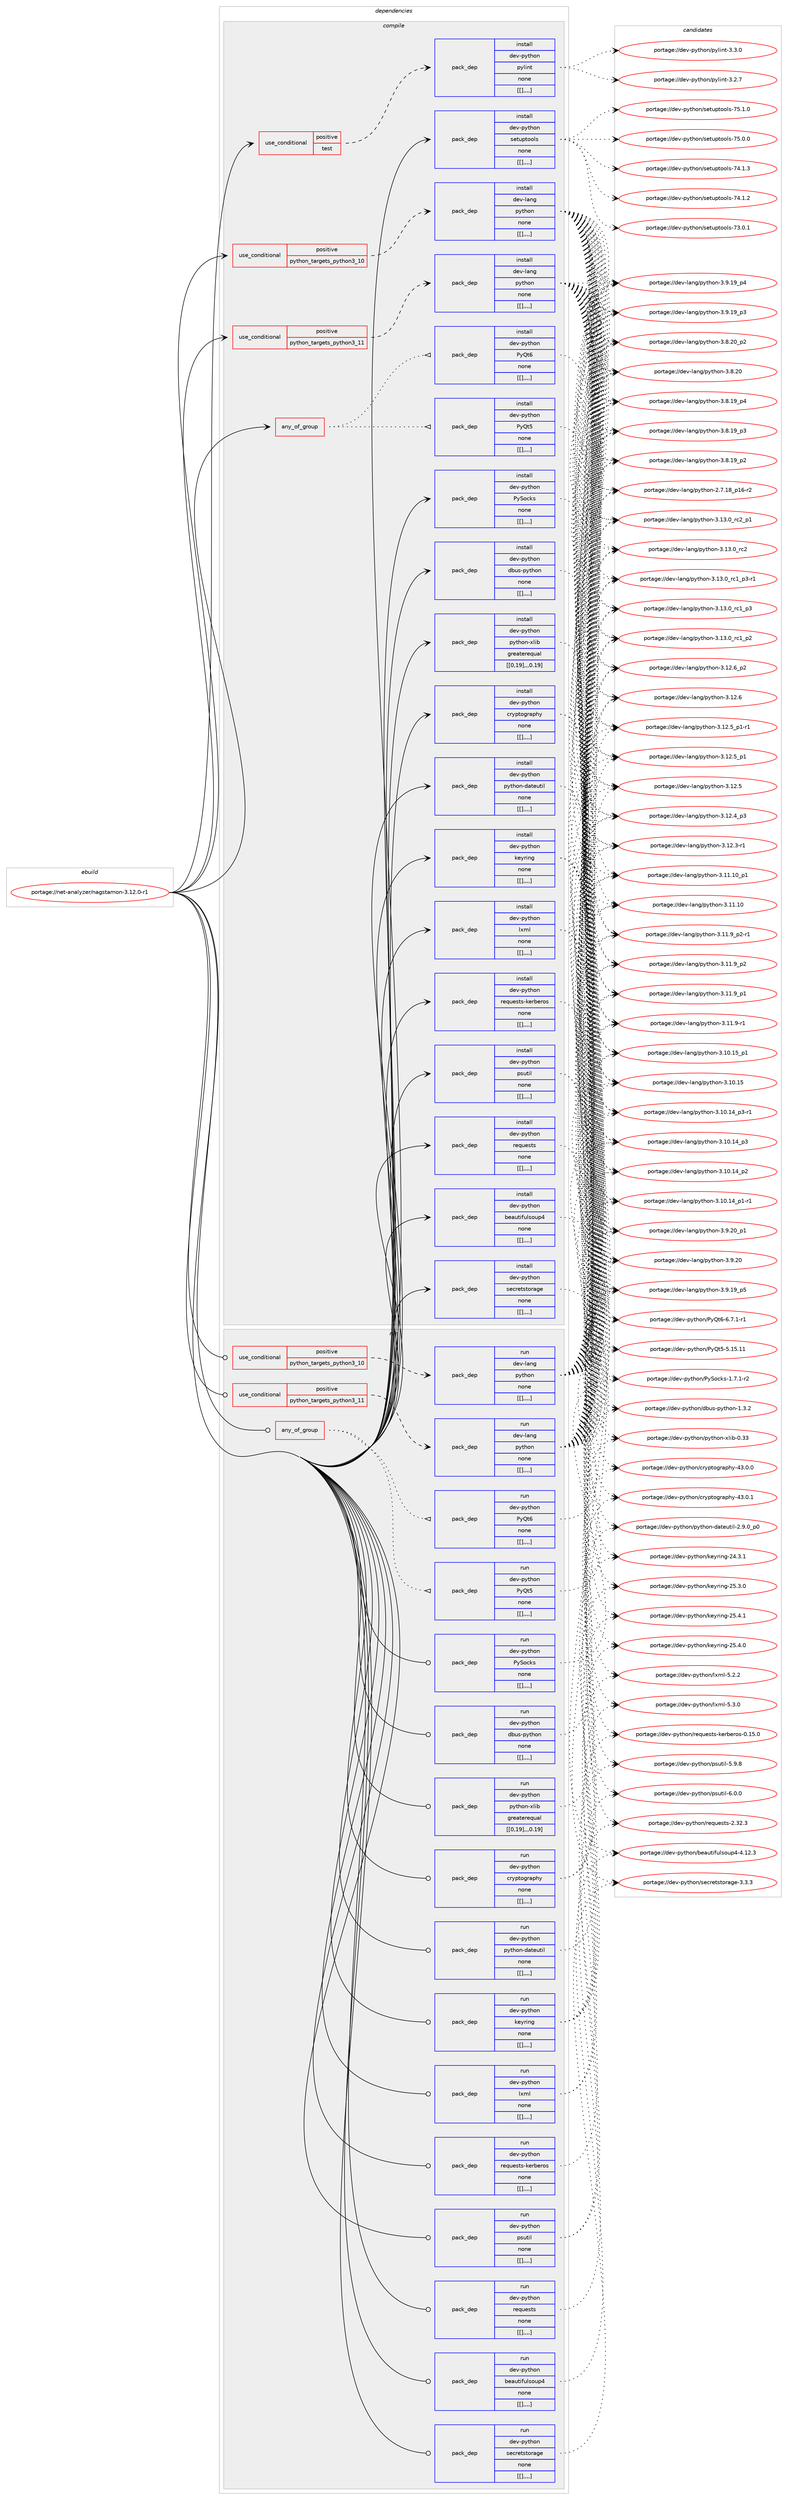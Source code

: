 digraph prolog {

# *************
# Graph options
# *************

newrank=true;
concentrate=true;
compound=true;
graph [rankdir=LR,fontname=Helvetica,fontsize=10,ranksep=1.5];#, ranksep=2.5, nodesep=0.2];
edge  [arrowhead=vee];
node  [fontname=Helvetica,fontsize=10];

# **********
# The ebuild
# **********

subgraph cluster_leftcol {
color=gray;
label=<<i>ebuild</i>>;
id [label="portage://net-analyzer/nagstamon-3.12.0-r1", color=red, width=4, href="../net-analyzer/nagstamon-3.12.0-r1.svg"];
}

# ****************
# The dependencies
# ****************

subgraph cluster_midcol {
color=gray;
label=<<i>dependencies</i>>;
subgraph cluster_compile {
fillcolor="#eeeeee";
style=filled;
label=<<i>compile</i>>;
subgraph any2427 {
dependency350468 [label=<<TABLE BORDER="0" CELLBORDER="1" CELLSPACING="0" CELLPADDING="4"><TR><TD CELLPADDING="10">any_of_group</TD></TR></TABLE>>, shape=none, color=red];subgraph pack256395 {
dependency350469 [label=<<TABLE BORDER="0" CELLBORDER="1" CELLSPACING="0" CELLPADDING="4" WIDTH="220"><TR><TD ROWSPAN="6" CELLPADDING="30">pack_dep</TD></TR><TR><TD WIDTH="110">install</TD></TR><TR><TD>dev-python</TD></TR><TR><TD>PyQt6</TD></TR><TR><TD>none</TD></TR><TR><TD>[[],,,,]</TD></TR></TABLE>>, shape=none, color=blue];
}
dependency350468:e -> dependency350469:w [weight=20,style="dotted",arrowhead="oinv"];
subgraph pack256396 {
dependency350470 [label=<<TABLE BORDER="0" CELLBORDER="1" CELLSPACING="0" CELLPADDING="4" WIDTH="220"><TR><TD ROWSPAN="6" CELLPADDING="30">pack_dep</TD></TR><TR><TD WIDTH="110">install</TD></TR><TR><TD>dev-python</TD></TR><TR><TD>PyQt5</TD></TR><TR><TD>none</TD></TR><TR><TD>[[],,,,]</TD></TR></TABLE>>, shape=none, color=blue];
}
dependency350468:e -> dependency350470:w [weight=20,style="dotted",arrowhead="oinv"];
}
id:e -> dependency350468:w [weight=20,style="solid",arrowhead="vee"];
subgraph cond91468 {
dependency350471 [label=<<TABLE BORDER="0" CELLBORDER="1" CELLSPACING="0" CELLPADDING="4"><TR><TD ROWSPAN="3" CELLPADDING="10">use_conditional</TD></TR><TR><TD>positive</TD></TR><TR><TD>python_targets_python3_10</TD></TR></TABLE>>, shape=none, color=red];
subgraph pack256397 {
dependency350472 [label=<<TABLE BORDER="0" CELLBORDER="1" CELLSPACING="0" CELLPADDING="4" WIDTH="220"><TR><TD ROWSPAN="6" CELLPADDING="30">pack_dep</TD></TR><TR><TD WIDTH="110">install</TD></TR><TR><TD>dev-lang</TD></TR><TR><TD>python</TD></TR><TR><TD>none</TD></TR><TR><TD>[[],,,,]</TD></TR></TABLE>>, shape=none, color=blue];
}
dependency350471:e -> dependency350472:w [weight=20,style="dashed",arrowhead="vee"];
}
id:e -> dependency350471:w [weight=20,style="solid",arrowhead="vee"];
subgraph cond91469 {
dependency350473 [label=<<TABLE BORDER="0" CELLBORDER="1" CELLSPACING="0" CELLPADDING="4"><TR><TD ROWSPAN="3" CELLPADDING="10">use_conditional</TD></TR><TR><TD>positive</TD></TR><TR><TD>python_targets_python3_11</TD></TR></TABLE>>, shape=none, color=red];
subgraph pack256398 {
dependency350474 [label=<<TABLE BORDER="0" CELLBORDER="1" CELLSPACING="0" CELLPADDING="4" WIDTH="220"><TR><TD ROWSPAN="6" CELLPADDING="30">pack_dep</TD></TR><TR><TD WIDTH="110">install</TD></TR><TR><TD>dev-lang</TD></TR><TR><TD>python</TD></TR><TR><TD>none</TD></TR><TR><TD>[[],,,,]</TD></TR></TABLE>>, shape=none, color=blue];
}
dependency350473:e -> dependency350474:w [weight=20,style="dashed",arrowhead="vee"];
}
id:e -> dependency350473:w [weight=20,style="solid",arrowhead="vee"];
subgraph cond91470 {
dependency350475 [label=<<TABLE BORDER="0" CELLBORDER="1" CELLSPACING="0" CELLPADDING="4"><TR><TD ROWSPAN="3" CELLPADDING="10">use_conditional</TD></TR><TR><TD>positive</TD></TR><TR><TD>test</TD></TR></TABLE>>, shape=none, color=red];
subgraph pack256399 {
dependency350476 [label=<<TABLE BORDER="0" CELLBORDER="1" CELLSPACING="0" CELLPADDING="4" WIDTH="220"><TR><TD ROWSPAN="6" CELLPADDING="30">pack_dep</TD></TR><TR><TD WIDTH="110">install</TD></TR><TR><TD>dev-python</TD></TR><TR><TD>pylint</TD></TR><TR><TD>none</TD></TR><TR><TD>[[],,,,]</TD></TR></TABLE>>, shape=none, color=blue];
}
dependency350475:e -> dependency350476:w [weight=20,style="dashed",arrowhead="vee"];
}
id:e -> dependency350475:w [weight=20,style="solid",arrowhead="vee"];
subgraph pack256400 {
dependency350477 [label=<<TABLE BORDER="0" CELLBORDER="1" CELLSPACING="0" CELLPADDING="4" WIDTH="220"><TR><TD ROWSPAN="6" CELLPADDING="30">pack_dep</TD></TR><TR><TD WIDTH="110">install</TD></TR><TR><TD>dev-python</TD></TR><TR><TD>PySocks</TD></TR><TR><TD>none</TD></TR><TR><TD>[[],,,,]</TD></TR></TABLE>>, shape=none, color=blue];
}
id:e -> dependency350477:w [weight=20,style="solid",arrowhead="vee"];
subgraph pack256401 {
dependency350478 [label=<<TABLE BORDER="0" CELLBORDER="1" CELLSPACING="0" CELLPADDING="4" WIDTH="220"><TR><TD ROWSPAN="6" CELLPADDING="30">pack_dep</TD></TR><TR><TD WIDTH="110">install</TD></TR><TR><TD>dev-python</TD></TR><TR><TD>beautifulsoup4</TD></TR><TR><TD>none</TD></TR><TR><TD>[[],,,,]</TD></TR></TABLE>>, shape=none, color=blue];
}
id:e -> dependency350478:w [weight=20,style="solid",arrowhead="vee"];
subgraph pack256402 {
dependency350479 [label=<<TABLE BORDER="0" CELLBORDER="1" CELLSPACING="0" CELLPADDING="4" WIDTH="220"><TR><TD ROWSPAN="6" CELLPADDING="30">pack_dep</TD></TR><TR><TD WIDTH="110">install</TD></TR><TR><TD>dev-python</TD></TR><TR><TD>cryptography</TD></TR><TR><TD>none</TD></TR><TR><TD>[[],,,,]</TD></TR></TABLE>>, shape=none, color=blue];
}
id:e -> dependency350479:w [weight=20,style="solid",arrowhead="vee"];
subgraph pack256403 {
dependency350480 [label=<<TABLE BORDER="0" CELLBORDER="1" CELLSPACING="0" CELLPADDING="4" WIDTH="220"><TR><TD ROWSPAN="6" CELLPADDING="30">pack_dep</TD></TR><TR><TD WIDTH="110">install</TD></TR><TR><TD>dev-python</TD></TR><TR><TD>dbus-python</TD></TR><TR><TD>none</TD></TR><TR><TD>[[],,,,]</TD></TR></TABLE>>, shape=none, color=blue];
}
id:e -> dependency350480:w [weight=20,style="solid",arrowhead="vee"];
subgraph pack256404 {
dependency350481 [label=<<TABLE BORDER="0" CELLBORDER="1" CELLSPACING="0" CELLPADDING="4" WIDTH="220"><TR><TD ROWSPAN="6" CELLPADDING="30">pack_dep</TD></TR><TR><TD WIDTH="110">install</TD></TR><TR><TD>dev-python</TD></TR><TR><TD>keyring</TD></TR><TR><TD>none</TD></TR><TR><TD>[[],,,,]</TD></TR></TABLE>>, shape=none, color=blue];
}
id:e -> dependency350481:w [weight=20,style="solid",arrowhead="vee"];
subgraph pack256405 {
dependency350482 [label=<<TABLE BORDER="0" CELLBORDER="1" CELLSPACING="0" CELLPADDING="4" WIDTH="220"><TR><TD ROWSPAN="6" CELLPADDING="30">pack_dep</TD></TR><TR><TD WIDTH="110">install</TD></TR><TR><TD>dev-python</TD></TR><TR><TD>lxml</TD></TR><TR><TD>none</TD></TR><TR><TD>[[],,,,]</TD></TR></TABLE>>, shape=none, color=blue];
}
id:e -> dependency350482:w [weight=20,style="solid",arrowhead="vee"];
subgraph pack256406 {
dependency350483 [label=<<TABLE BORDER="0" CELLBORDER="1" CELLSPACING="0" CELLPADDING="4" WIDTH="220"><TR><TD ROWSPAN="6" CELLPADDING="30">pack_dep</TD></TR><TR><TD WIDTH="110">install</TD></TR><TR><TD>dev-python</TD></TR><TR><TD>psutil</TD></TR><TR><TD>none</TD></TR><TR><TD>[[],,,,]</TD></TR></TABLE>>, shape=none, color=blue];
}
id:e -> dependency350483:w [weight=20,style="solid",arrowhead="vee"];
subgraph pack256407 {
dependency350484 [label=<<TABLE BORDER="0" CELLBORDER="1" CELLSPACING="0" CELLPADDING="4" WIDTH="220"><TR><TD ROWSPAN="6" CELLPADDING="30">pack_dep</TD></TR><TR><TD WIDTH="110">install</TD></TR><TR><TD>dev-python</TD></TR><TR><TD>python-dateutil</TD></TR><TR><TD>none</TD></TR><TR><TD>[[],,,,]</TD></TR></TABLE>>, shape=none, color=blue];
}
id:e -> dependency350484:w [weight=20,style="solid",arrowhead="vee"];
subgraph pack256408 {
dependency350485 [label=<<TABLE BORDER="0" CELLBORDER="1" CELLSPACING="0" CELLPADDING="4" WIDTH="220"><TR><TD ROWSPAN="6" CELLPADDING="30">pack_dep</TD></TR><TR><TD WIDTH="110">install</TD></TR><TR><TD>dev-python</TD></TR><TR><TD>python-xlib</TD></TR><TR><TD>greaterequal</TD></TR><TR><TD>[[0,19],,,0.19]</TD></TR></TABLE>>, shape=none, color=blue];
}
id:e -> dependency350485:w [weight=20,style="solid",arrowhead="vee"];
subgraph pack256409 {
dependency350486 [label=<<TABLE BORDER="0" CELLBORDER="1" CELLSPACING="0" CELLPADDING="4" WIDTH="220"><TR><TD ROWSPAN="6" CELLPADDING="30">pack_dep</TD></TR><TR><TD WIDTH="110">install</TD></TR><TR><TD>dev-python</TD></TR><TR><TD>requests</TD></TR><TR><TD>none</TD></TR><TR><TD>[[],,,,]</TD></TR></TABLE>>, shape=none, color=blue];
}
id:e -> dependency350486:w [weight=20,style="solid",arrowhead="vee"];
subgraph pack256410 {
dependency350487 [label=<<TABLE BORDER="0" CELLBORDER="1" CELLSPACING="0" CELLPADDING="4" WIDTH="220"><TR><TD ROWSPAN="6" CELLPADDING="30">pack_dep</TD></TR><TR><TD WIDTH="110">install</TD></TR><TR><TD>dev-python</TD></TR><TR><TD>requests-kerberos</TD></TR><TR><TD>none</TD></TR><TR><TD>[[],,,,]</TD></TR></TABLE>>, shape=none, color=blue];
}
id:e -> dependency350487:w [weight=20,style="solid",arrowhead="vee"];
subgraph pack256411 {
dependency350488 [label=<<TABLE BORDER="0" CELLBORDER="1" CELLSPACING="0" CELLPADDING="4" WIDTH="220"><TR><TD ROWSPAN="6" CELLPADDING="30">pack_dep</TD></TR><TR><TD WIDTH="110">install</TD></TR><TR><TD>dev-python</TD></TR><TR><TD>secretstorage</TD></TR><TR><TD>none</TD></TR><TR><TD>[[],,,,]</TD></TR></TABLE>>, shape=none, color=blue];
}
id:e -> dependency350488:w [weight=20,style="solid",arrowhead="vee"];
subgraph pack256412 {
dependency350489 [label=<<TABLE BORDER="0" CELLBORDER="1" CELLSPACING="0" CELLPADDING="4" WIDTH="220"><TR><TD ROWSPAN="6" CELLPADDING="30">pack_dep</TD></TR><TR><TD WIDTH="110">install</TD></TR><TR><TD>dev-python</TD></TR><TR><TD>setuptools</TD></TR><TR><TD>none</TD></TR><TR><TD>[[],,,,]</TD></TR></TABLE>>, shape=none, color=blue];
}
id:e -> dependency350489:w [weight=20,style="solid",arrowhead="vee"];
}
subgraph cluster_compileandrun {
fillcolor="#eeeeee";
style=filled;
label=<<i>compile and run</i>>;
}
subgraph cluster_run {
fillcolor="#eeeeee";
style=filled;
label=<<i>run</i>>;
subgraph any2428 {
dependency350490 [label=<<TABLE BORDER="0" CELLBORDER="1" CELLSPACING="0" CELLPADDING="4"><TR><TD CELLPADDING="10">any_of_group</TD></TR></TABLE>>, shape=none, color=red];subgraph pack256413 {
dependency350491 [label=<<TABLE BORDER="0" CELLBORDER="1" CELLSPACING="0" CELLPADDING="4" WIDTH="220"><TR><TD ROWSPAN="6" CELLPADDING="30">pack_dep</TD></TR><TR><TD WIDTH="110">run</TD></TR><TR><TD>dev-python</TD></TR><TR><TD>PyQt6</TD></TR><TR><TD>none</TD></TR><TR><TD>[[],,,,]</TD></TR></TABLE>>, shape=none, color=blue];
}
dependency350490:e -> dependency350491:w [weight=20,style="dotted",arrowhead="oinv"];
subgraph pack256414 {
dependency350492 [label=<<TABLE BORDER="0" CELLBORDER="1" CELLSPACING="0" CELLPADDING="4" WIDTH="220"><TR><TD ROWSPAN="6" CELLPADDING="30">pack_dep</TD></TR><TR><TD WIDTH="110">run</TD></TR><TR><TD>dev-python</TD></TR><TR><TD>PyQt5</TD></TR><TR><TD>none</TD></TR><TR><TD>[[],,,,]</TD></TR></TABLE>>, shape=none, color=blue];
}
dependency350490:e -> dependency350492:w [weight=20,style="dotted",arrowhead="oinv"];
}
id:e -> dependency350490:w [weight=20,style="solid",arrowhead="odot"];
subgraph cond91471 {
dependency350493 [label=<<TABLE BORDER="0" CELLBORDER="1" CELLSPACING="0" CELLPADDING="4"><TR><TD ROWSPAN="3" CELLPADDING="10">use_conditional</TD></TR><TR><TD>positive</TD></TR><TR><TD>python_targets_python3_10</TD></TR></TABLE>>, shape=none, color=red];
subgraph pack256415 {
dependency350494 [label=<<TABLE BORDER="0" CELLBORDER="1" CELLSPACING="0" CELLPADDING="4" WIDTH="220"><TR><TD ROWSPAN="6" CELLPADDING="30">pack_dep</TD></TR><TR><TD WIDTH="110">run</TD></TR><TR><TD>dev-lang</TD></TR><TR><TD>python</TD></TR><TR><TD>none</TD></TR><TR><TD>[[],,,,]</TD></TR></TABLE>>, shape=none, color=blue];
}
dependency350493:e -> dependency350494:w [weight=20,style="dashed",arrowhead="vee"];
}
id:e -> dependency350493:w [weight=20,style="solid",arrowhead="odot"];
subgraph cond91472 {
dependency350495 [label=<<TABLE BORDER="0" CELLBORDER="1" CELLSPACING="0" CELLPADDING="4"><TR><TD ROWSPAN="3" CELLPADDING="10">use_conditional</TD></TR><TR><TD>positive</TD></TR><TR><TD>python_targets_python3_11</TD></TR></TABLE>>, shape=none, color=red];
subgraph pack256416 {
dependency350496 [label=<<TABLE BORDER="0" CELLBORDER="1" CELLSPACING="0" CELLPADDING="4" WIDTH="220"><TR><TD ROWSPAN="6" CELLPADDING="30">pack_dep</TD></TR><TR><TD WIDTH="110">run</TD></TR><TR><TD>dev-lang</TD></TR><TR><TD>python</TD></TR><TR><TD>none</TD></TR><TR><TD>[[],,,,]</TD></TR></TABLE>>, shape=none, color=blue];
}
dependency350495:e -> dependency350496:w [weight=20,style="dashed",arrowhead="vee"];
}
id:e -> dependency350495:w [weight=20,style="solid",arrowhead="odot"];
subgraph pack256417 {
dependency350497 [label=<<TABLE BORDER="0" CELLBORDER="1" CELLSPACING="0" CELLPADDING="4" WIDTH="220"><TR><TD ROWSPAN="6" CELLPADDING="30">pack_dep</TD></TR><TR><TD WIDTH="110">run</TD></TR><TR><TD>dev-python</TD></TR><TR><TD>PySocks</TD></TR><TR><TD>none</TD></TR><TR><TD>[[],,,,]</TD></TR></TABLE>>, shape=none, color=blue];
}
id:e -> dependency350497:w [weight=20,style="solid",arrowhead="odot"];
subgraph pack256418 {
dependency350498 [label=<<TABLE BORDER="0" CELLBORDER="1" CELLSPACING="0" CELLPADDING="4" WIDTH="220"><TR><TD ROWSPAN="6" CELLPADDING="30">pack_dep</TD></TR><TR><TD WIDTH="110">run</TD></TR><TR><TD>dev-python</TD></TR><TR><TD>beautifulsoup4</TD></TR><TR><TD>none</TD></TR><TR><TD>[[],,,,]</TD></TR></TABLE>>, shape=none, color=blue];
}
id:e -> dependency350498:w [weight=20,style="solid",arrowhead="odot"];
subgraph pack256419 {
dependency350499 [label=<<TABLE BORDER="0" CELLBORDER="1" CELLSPACING="0" CELLPADDING="4" WIDTH="220"><TR><TD ROWSPAN="6" CELLPADDING="30">pack_dep</TD></TR><TR><TD WIDTH="110">run</TD></TR><TR><TD>dev-python</TD></TR><TR><TD>cryptography</TD></TR><TR><TD>none</TD></TR><TR><TD>[[],,,,]</TD></TR></TABLE>>, shape=none, color=blue];
}
id:e -> dependency350499:w [weight=20,style="solid",arrowhead="odot"];
subgraph pack256420 {
dependency350500 [label=<<TABLE BORDER="0" CELLBORDER="1" CELLSPACING="0" CELLPADDING="4" WIDTH="220"><TR><TD ROWSPAN="6" CELLPADDING="30">pack_dep</TD></TR><TR><TD WIDTH="110">run</TD></TR><TR><TD>dev-python</TD></TR><TR><TD>dbus-python</TD></TR><TR><TD>none</TD></TR><TR><TD>[[],,,,]</TD></TR></TABLE>>, shape=none, color=blue];
}
id:e -> dependency350500:w [weight=20,style="solid",arrowhead="odot"];
subgraph pack256421 {
dependency350501 [label=<<TABLE BORDER="0" CELLBORDER="1" CELLSPACING="0" CELLPADDING="4" WIDTH="220"><TR><TD ROWSPAN="6" CELLPADDING="30">pack_dep</TD></TR><TR><TD WIDTH="110">run</TD></TR><TR><TD>dev-python</TD></TR><TR><TD>keyring</TD></TR><TR><TD>none</TD></TR><TR><TD>[[],,,,]</TD></TR></TABLE>>, shape=none, color=blue];
}
id:e -> dependency350501:w [weight=20,style="solid",arrowhead="odot"];
subgraph pack256422 {
dependency350502 [label=<<TABLE BORDER="0" CELLBORDER="1" CELLSPACING="0" CELLPADDING="4" WIDTH="220"><TR><TD ROWSPAN="6" CELLPADDING="30">pack_dep</TD></TR><TR><TD WIDTH="110">run</TD></TR><TR><TD>dev-python</TD></TR><TR><TD>lxml</TD></TR><TR><TD>none</TD></TR><TR><TD>[[],,,,]</TD></TR></TABLE>>, shape=none, color=blue];
}
id:e -> dependency350502:w [weight=20,style="solid",arrowhead="odot"];
subgraph pack256423 {
dependency350503 [label=<<TABLE BORDER="0" CELLBORDER="1" CELLSPACING="0" CELLPADDING="4" WIDTH="220"><TR><TD ROWSPAN="6" CELLPADDING="30">pack_dep</TD></TR><TR><TD WIDTH="110">run</TD></TR><TR><TD>dev-python</TD></TR><TR><TD>psutil</TD></TR><TR><TD>none</TD></TR><TR><TD>[[],,,,]</TD></TR></TABLE>>, shape=none, color=blue];
}
id:e -> dependency350503:w [weight=20,style="solid",arrowhead="odot"];
subgraph pack256424 {
dependency350504 [label=<<TABLE BORDER="0" CELLBORDER="1" CELLSPACING="0" CELLPADDING="4" WIDTH="220"><TR><TD ROWSPAN="6" CELLPADDING="30">pack_dep</TD></TR><TR><TD WIDTH="110">run</TD></TR><TR><TD>dev-python</TD></TR><TR><TD>python-dateutil</TD></TR><TR><TD>none</TD></TR><TR><TD>[[],,,,]</TD></TR></TABLE>>, shape=none, color=blue];
}
id:e -> dependency350504:w [weight=20,style="solid",arrowhead="odot"];
subgraph pack256425 {
dependency350505 [label=<<TABLE BORDER="0" CELLBORDER="1" CELLSPACING="0" CELLPADDING="4" WIDTH="220"><TR><TD ROWSPAN="6" CELLPADDING="30">pack_dep</TD></TR><TR><TD WIDTH="110">run</TD></TR><TR><TD>dev-python</TD></TR><TR><TD>python-xlib</TD></TR><TR><TD>greaterequal</TD></TR><TR><TD>[[0,19],,,0.19]</TD></TR></TABLE>>, shape=none, color=blue];
}
id:e -> dependency350505:w [weight=20,style="solid",arrowhead="odot"];
subgraph pack256426 {
dependency350506 [label=<<TABLE BORDER="0" CELLBORDER="1" CELLSPACING="0" CELLPADDING="4" WIDTH="220"><TR><TD ROWSPAN="6" CELLPADDING="30">pack_dep</TD></TR><TR><TD WIDTH="110">run</TD></TR><TR><TD>dev-python</TD></TR><TR><TD>requests</TD></TR><TR><TD>none</TD></TR><TR><TD>[[],,,,]</TD></TR></TABLE>>, shape=none, color=blue];
}
id:e -> dependency350506:w [weight=20,style="solid",arrowhead="odot"];
subgraph pack256427 {
dependency350507 [label=<<TABLE BORDER="0" CELLBORDER="1" CELLSPACING="0" CELLPADDING="4" WIDTH="220"><TR><TD ROWSPAN="6" CELLPADDING="30">pack_dep</TD></TR><TR><TD WIDTH="110">run</TD></TR><TR><TD>dev-python</TD></TR><TR><TD>requests-kerberos</TD></TR><TR><TD>none</TD></TR><TR><TD>[[],,,,]</TD></TR></TABLE>>, shape=none, color=blue];
}
id:e -> dependency350507:w [weight=20,style="solid",arrowhead="odot"];
subgraph pack256428 {
dependency350508 [label=<<TABLE BORDER="0" CELLBORDER="1" CELLSPACING="0" CELLPADDING="4" WIDTH="220"><TR><TD ROWSPAN="6" CELLPADDING="30">pack_dep</TD></TR><TR><TD WIDTH="110">run</TD></TR><TR><TD>dev-python</TD></TR><TR><TD>secretstorage</TD></TR><TR><TD>none</TD></TR><TR><TD>[[],,,,]</TD></TR></TABLE>>, shape=none, color=blue];
}
id:e -> dependency350508:w [weight=20,style="solid",arrowhead="odot"];
}
}

# **************
# The candidates
# **************

subgraph cluster_choices {
rank=same;
color=gray;
label=<<i>candidates</i>>;

subgraph choice256395 {
color=black;
nodesep=1;
choice10010111845112121116104111110478012181116544554465546494511449 [label="portage://dev-python/PyQt6-6.7.1-r1", color=red, width=4,href="../dev-python/PyQt6-6.7.1-r1.svg"];
dependency350469:e -> choice10010111845112121116104111110478012181116544554465546494511449:w [style=dotted,weight="100"];
}
subgraph choice256396 {
color=black;
nodesep=1;
choice10010111845112121116104111110478012181116534553464953464949 [label="portage://dev-python/PyQt5-5.15.11", color=red, width=4,href="../dev-python/PyQt5-5.15.11.svg"];
dependency350470:e -> choice10010111845112121116104111110478012181116534553464953464949:w [style=dotted,weight="100"];
}
subgraph choice256397 {
color=black;
nodesep=1;
choice100101118451089711010347112121116104111110455146495146489511499509511249 [label="portage://dev-lang/python-3.13.0_rc2_p1", color=red, width=4,href="../dev-lang/python-3.13.0_rc2_p1.svg"];
choice10010111845108971101034711212111610411111045514649514648951149950 [label="portage://dev-lang/python-3.13.0_rc2", color=red, width=4,href="../dev-lang/python-3.13.0_rc2.svg"];
choice1001011184510897110103471121211161041111104551464951464895114994995112514511449 [label="portage://dev-lang/python-3.13.0_rc1_p3-r1", color=red, width=4,href="../dev-lang/python-3.13.0_rc1_p3-r1.svg"];
choice100101118451089711010347112121116104111110455146495146489511499499511251 [label="portage://dev-lang/python-3.13.0_rc1_p3", color=red, width=4,href="../dev-lang/python-3.13.0_rc1_p3.svg"];
choice100101118451089711010347112121116104111110455146495146489511499499511250 [label="portage://dev-lang/python-3.13.0_rc1_p2", color=red, width=4,href="../dev-lang/python-3.13.0_rc1_p2.svg"];
choice100101118451089711010347112121116104111110455146495046549511250 [label="portage://dev-lang/python-3.12.6_p2", color=red, width=4,href="../dev-lang/python-3.12.6_p2.svg"];
choice10010111845108971101034711212111610411111045514649504654 [label="portage://dev-lang/python-3.12.6", color=red, width=4,href="../dev-lang/python-3.12.6.svg"];
choice1001011184510897110103471121211161041111104551464950465395112494511449 [label="portage://dev-lang/python-3.12.5_p1-r1", color=red, width=4,href="../dev-lang/python-3.12.5_p1-r1.svg"];
choice100101118451089711010347112121116104111110455146495046539511249 [label="portage://dev-lang/python-3.12.5_p1", color=red, width=4,href="../dev-lang/python-3.12.5_p1.svg"];
choice10010111845108971101034711212111610411111045514649504653 [label="portage://dev-lang/python-3.12.5", color=red, width=4,href="../dev-lang/python-3.12.5.svg"];
choice100101118451089711010347112121116104111110455146495046529511251 [label="portage://dev-lang/python-3.12.4_p3", color=red, width=4,href="../dev-lang/python-3.12.4_p3.svg"];
choice100101118451089711010347112121116104111110455146495046514511449 [label="portage://dev-lang/python-3.12.3-r1", color=red, width=4,href="../dev-lang/python-3.12.3-r1.svg"];
choice10010111845108971101034711212111610411111045514649494649489511249 [label="portage://dev-lang/python-3.11.10_p1", color=red, width=4,href="../dev-lang/python-3.11.10_p1.svg"];
choice1001011184510897110103471121211161041111104551464949464948 [label="portage://dev-lang/python-3.11.10", color=red, width=4,href="../dev-lang/python-3.11.10.svg"];
choice1001011184510897110103471121211161041111104551464949465795112504511449 [label="portage://dev-lang/python-3.11.9_p2-r1", color=red, width=4,href="../dev-lang/python-3.11.9_p2-r1.svg"];
choice100101118451089711010347112121116104111110455146494946579511250 [label="portage://dev-lang/python-3.11.9_p2", color=red, width=4,href="../dev-lang/python-3.11.9_p2.svg"];
choice100101118451089711010347112121116104111110455146494946579511249 [label="portage://dev-lang/python-3.11.9_p1", color=red, width=4,href="../dev-lang/python-3.11.9_p1.svg"];
choice100101118451089711010347112121116104111110455146494946574511449 [label="portage://dev-lang/python-3.11.9-r1", color=red, width=4,href="../dev-lang/python-3.11.9-r1.svg"];
choice10010111845108971101034711212111610411111045514649484649539511249 [label="portage://dev-lang/python-3.10.15_p1", color=red, width=4,href="../dev-lang/python-3.10.15_p1.svg"];
choice1001011184510897110103471121211161041111104551464948464953 [label="portage://dev-lang/python-3.10.15", color=red, width=4,href="../dev-lang/python-3.10.15.svg"];
choice100101118451089711010347112121116104111110455146494846495295112514511449 [label="portage://dev-lang/python-3.10.14_p3-r1", color=red, width=4,href="../dev-lang/python-3.10.14_p3-r1.svg"];
choice10010111845108971101034711212111610411111045514649484649529511251 [label="portage://dev-lang/python-3.10.14_p3", color=red, width=4,href="../dev-lang/python-3.10.14_p3.svg"];
choice10010111845108971101034711212111610411111045514649484649529511250 [label="portage://dev-lang/python-3.10.14_p2", color=red, width=4,href="../dev-lang/python-3.10.14_p2.svg"];
choice100101118451089711010347112121116104111110455146494846495295112494511449 [label="portage://dev-lang/python-3.10.14_p1-r1", color=red, width=4,href="../dev-lang/python-3.10.14_p1-r1.svg"];
choice100101118451089711010347112121116104111110455146574650489511249 [label="portage://dev-lang/python-3.9.20_p1", color=red, width=4,href="../dev-lang/python-3.9.20_p1.svg"];
choice10010111845108971101034711212111610411111045514657465048 [label="portage://dev-lang/python-3.9.20", color=red, width=4,href="../dev-lang/python-3.9.20.svg"];
choice100101118451089711010347112121116104111110455146574649579511253 [label="portage://dev-lang/python-3.9.19_p5", color=red, width=4,href="../dev-lang/python-3.9.19_p5.svg"];
choice100101118451089711010347112121116104111110455146574649579511252 [label="portage://dev-lang/python-3.9.19_p4", color=red, width=4,href="../dev-lang/python-3.9.19_p4.svg"];
choice100101118451089711010347112121116104111110455146574649579511251 [label="portage://dev-lang/python-3.9.19_p3", color=red, width=4,href="../dev-lang/python-3.9.19_p3.svg"];
choice100101118451089711010347112121116104111110455146564650489511250 [label="portage://dev-lang/python-3.8.20_p2", color=red, width=4,href="../dev-lang/python-3.8.20_p2.svg"];
choice10010111845108971101034711212111610411111045514656465048 [label="portage://dev-lang/python-3.8.20", color=red, width=4,href="../dev-lang/python-3.8.20.svg"];
choice100101118451089711010347112121116104111110455146564649579511252 [label="portage://dev-lang/python-3.8.19_p4", color=red, width=4,href="../dev-lang/python-3.8.19_p4.svg"];
choice100101118451089711010347112121116104111110455146564649579511251 [label="portage://dev-lang/python-3.8.19_p3", color=red, width=4,href="../dev-lang/python-3.8.19_p3.svg"];
choice100101118451089711010347112121116104111110455146564649579511250 [label="portage://dev-lang/python-3.8.19_p2", color=red, width=4,href="../dev-lang/python-3.8.19_p2.svg"];
choice100101118451089711010347112121116104111110455046554649569511249544511450 [label="portage://dev-lang/python-2.7.18_p16-r2", color=red, width=4,href="../dev-lang/python-2.7.18_p16-r2.svg"];
dependency350472:e -> choice100101118451089711010347112121116104111110455146495146489511499509511249:w [style=dotted,weight="100"];
dependency350472:e -> choice10010111845108971101034711212111610411111045514649514648951149950:w [style=dotted,weight="100"];
dependency350472:e -> choice1001011184510897110103471121211161041111104551464951464895114994995112514511449:w [style=dotted,weight="100"];
dependency350472:e -> choice100101118451089711010347112121116104111110455146495146489511499499511251:w [style=dotted,weight="100"];
dependency350472:e -> choice100101118451089711010347112121116104111110455146495146489511499499511250:w [style=dotted,weight="100"];
dependency350472:e -> choice100101118451089711010347112121116104111110455146495046549511250:w [style=dotted,weight="100"];
dependency350472:e -> choice10010111845108971101034711212111610411111045514649504654:w [style=dotted,weight="100"];
dependency350472:e -> choice1001011184510897110103471121211161041111104551464950465395112494511449:w [style=dotted,weight="100"];
dependency350472:e -> choice100101118451089711010347112121116104111110455146495046539511249:w [style=dotted,weight="100"];
dependency350472:e -> choice10010111845108971101034711212111610411111045514649504653:w [style=dotted,weight="100"];
dependency350472:e -> choice100101118451089711010347112121116104111110455146495046529511251:w [style=dotted,weight="100"];
dependency350472:e -> choice100101118451089711010347112121116104111110455146495046514511449:w [style=dotted,weight="100"];
dependency350472:e -> choice10010111845108971101034711212111610411111045514649494649489511249:w [style=dotted,weight="100"];
dependency350472:e -> choice1001011184510897110103471121211161041111104551464949464948:w [style=dotted,weight="100"];
dependency350472:e -> choice1001011184510897110103471121211161041111104551464949465795112504511449:w [style=dotted,weight="100"];
dependency350472:e -> choice100101118451089711010347112121116104111110455146494946579511250:w [style=dotted,weight="100"];
dependency350472:e -> choice100101118451089711010347112121116104111110455146494946579511249:w [style=dotted,weight="100"];
dependency350472:e -> choice100101118451089711010347112121116104111110455146494946574511449:w [style=dotted,weight="100"];
dependency350472:e -> choice10010111845108971101034711212111610411111045514649484649539511249:w [style=dotted,weight="100"];
dependency350472:e -> choice1001011184510897110103471121211161041111104551464948464953:w [style=dotted,weight="100"];
dependency350472:e -> choice100101118451089711010347112121116104111110455146494846495295112514511449:w [style=dotted,weight="100"];
dependency350472:e -> choice10010111845108971101034711212111610411111045514649484649529511251:w [style=dotted,weight="100"];
dependency350472:e -> choice10010111845108971101034711212111610411111045514649484649529511250:w [style=dotted,weight="100"];
dependency350472:e -> choice100101118451089711010347112121116104111110455146494846495295112494511449:w [style=dotted,weight="100"];
dependency350472:e -> choice100101118451089711010347112121116104111110455146574650489511249:w [style=dotted,weight="100"];
dependency350472:e -> choice10010111845108971101034711212111610411111045514657465048:w [style=dotted,weight="100"];
dependency350472:e -> choice100101118451089711010347112121116104111110455146574649579511253:w [style=dotted,weight="100"];
dependency350472:e -> choice100101118451089711010347112121116104111110455146574649579511252:w [style=dotted,weight="100"];
dependency350472:e -> choice100101118451089711010347112121116104111110455146574649579511251:w [style=dotted,weight="100"];
dependency350472:e -> choice100101118451089711010347112121116104111110455146564650489511250:w [style=dotted,weight="100"];
dependency350472:e -> choice10010111845108971101034711212111610411111045514656465048:w [style=dotted,weight="100"];
dependency350472:e -> choice100101118451089711010347112121116104111110455146564649579511252:w [style=dotted,weight="100"];
dependency350472:e -> choice100101118451089711010347112121116104111110455146564649579511251:w [style=dotted,weight="100"];
dependency350472:e -> choice100101118451089711010347112121116104111110455146564649579511250:w [style=dotted,weight="100"];
dependency350472:e -> choice100101118451089711010347112121116104111110455046554649569511249544511450:w [style=dotted,weight="100"];
}
subgraph choice256398 {
color=black;
nodesep=1;
choice100101118451089711010347112121116104111110455146495146489511499509511249 [label="portage://dev-lang/python-3.13.0_rc2_p1", color=red, width=4,href="../dev-lang/python-3.13.0_rc2_p1.svg"];
choice10010111845108971101034711212111610411111045514649514648951149950 [label="portage://dev-lang/python-3.13.0_rc2", color=red, width=4,href="../dev-lang/python-3.13.0_rc2.svg"];
choice1001011184510897110103471121211161041111104551464951464895114994995112514511449 [label="portage://dev-lang/python-3.13.0_rc1_p3-r1", color=red, width=4,href="../dev-lang/python-3.13.0_rc1_p3-r1.svg"];
choice100101118451089711010347112121116104111110455146495146489511499499511251 [label="portage://dev-lang/python-3.13.0_rc1_p3", color=red, width=4,href="../dev-lang/python-3.13.0_rc1_p3.svg"];
choice100101118451089711010347112121116104111110455146495146489511499499511250 [label="portage://dev-lang/python-3.13.0_rc1_p2", color=red, width=4,href="../dev-lang/python-3.13.0_rc1_p2.svg"];
choice100101118451089711010347112121116104111110455146495046549511250 [label="portage://dev-lang/python-3.12.6_p2", color=red, width=4,href="../dev-lang/python-3.12.6_p2.svg"];
choice10010111845108971101034711212111610411111045514649504654 [label="portage://dev-lang/python-3.12.6", color=red, width=4,href="../dev-lang/python-3.12.6.svg"];
choice1001011184510897110103471121211161041111104551464950465395112494511449 [label="portage://dev-lang/python-3.12.5_p1-r1", color=red, width=4,href="../dev-lang/python-3.12.5_p1-r1.svg"];
choice100101118451089711010347112121116104111110455146495046539511249 [label="portage://dev-lang/python-3.12.5_p1", color=red, width=4,href="../dev-lang/python-3.12.5_p1.svg"];
choice10010111845108971101034711212111610411111045514649504653 [label="portage://dev-lang/python-3.12.5", color=red, width=4,href="../dev-lang/python-3.12.5.svg"];
choice100101118451089711010347112121116104111110455146495046529511251 [label="portage://dev-lang/python-3.12.4_p3", color=red, width=4,href="../dev-lang/python-3.12.4_p3.svg"];
choice100101118451089711010347112121116104111110455146495046514511449 [label="portage://dev-lang/python-3.12.3-r1", color=red, width=4,href="../dev-lang/python-3.12.3-r1.svg"];
choice10010111845108971101034711212111610411111045514649494649489511249 [label="portage://dev-lang/python-3.11.10_p1", color=red, width=4,href="../dev-lang/python-3.11.10_p1.svg"];
choice1001011184510897110103471121211161041111104551464949464948 [label="portage://dev-lang/python-3.11.10", color=red, width=4,href="../dev-lang/python-3.11.10.svg"];
choice1001011184510897110103471121211161041111104551464949465795112504511449 [label="portage://dev-lang/python-3.11.9_p2-r1", color=red, width=4,href="../dev-lang/python-3.11.9_p2-r1.svg"];
choice100101118451089711010347112121116104111110455146494946579511250 [label="portage://dev-lang/python-3.11.9_p2", color=red, width=4,href="../dev-lang/python-3.11.9_p2.svg"];
choice100101118451089711010347112121116104111110455146494946579511249 [label="portage://dev-lang/python-3.11.9_p1", color=red, width=4,href="../dev-lang/python-3.11.9_p1.svg"];
choice100101118451089711010347112121116104111110455146494946574511449 [label="portage://dev-lang/python-3.11.9-r1", color=red, width=4,href="../dev-lang/python-3.11.9-r1.svg"];
choice10010111845108971101034711212111610411111045514649484649539511249 [label="portage://dev-lang/python-3.10.15_p1", color=red, width=4,href="../dev-lang/python-3.10.15_p1.svg"];
choice1001011184510897110103471121211161041111104551464948464953 [label="portage://dev-lang/python-3.10.15", color=red, width=4,href="../dev-lang/python-3.10.15.svg"];
choice100101118451089711010347112121116104111110455146494846495295112514511449 [label="portage://dev-lang/python-3.10.14_p3-r1", color=red, width=4,href="../dev-lang/python-3.10.14_p3-r1.svg"];
choice10010111845108971101034711212111610411111045514649484649529511251 [label="portage://dev-lang/python-3.10.14_p3", color=red, width=4,href="../dev-lang/python-3.10.14_p3.svg"];
choice10010111845108971101034711212111610411111045514649484649529511250 [label="portage://dev-lang/python-3.10.14_p2", color=red, width=4,href="../dev-lang/python-3.10.14_p2.svg"];
choice100101118451089711010347112121116104111110455146494846495295112494511449 [label="portage://dev-lang/python-3.10.14_p1-r1", color=red, width=4,href="../dev-lang/python-3.10.14_p1-r1.svg"];
choice100101118451089711010347112121116104111110455146574650489511249 [label="portage://dev-lang/python-3.9.20_p1", color=red, width=4,href="../dev-lang/python-3.9.20_p1.svg"];
choice10010111845108971101034711212111610411111045514657465048 [label="portage://dev-lang/python-3.9.20", color=red, width=4,href="../dev-lang/python-3.9.20.svg"];
choice100101118451089711010347112121116104111110455146574649579511253 [label="portage://dev-lang/python-3.9.19_p5", color=red, width=4,href="../dev-lang/python-3.9.19_p5.svg"];
choice100101118451089711010347112121116104111110455146574649579511252 [label="portage://dev-lang/python-3.9.19_p4", color=red, width=4,href="../dev-lang/python-3.9.19_p4.svg"];
choice100101118451089711010347112121116104111110455146574649579511251 [label="portage://dev-lang/python-3.9.19_p3", color=red, width=4,href="../dev-lang/python-3.9.19_p3.svg"];
choice100101118451089711010347112121116104111110455146564650489511250 [label="portage://dev-lang/python-3.8.20_p2", color=red, width=4,href="../dev-lang/python-3.8.20_p2.svg"];
choice10010111845108971101034711212111610411111045514656465048 [label="portage://dev-lang/python-3.8.20", color=red, width=4,href="../dev-lang/python-3.8.20.svg"];
choice100101118451089711010347112121116104111110455146564649579511252 [label="portage://dev-lang/python-3.8.19_p4", color=red, width=4,href="../dev-lang/python-3.8.19_p4.svg"];
choice100101118451089711010347112121116104111110455146564649579511251 [label="portage://dev-lang/python-3.8.19_p3", color=red, width=4,href="../dev-lang/python-3.8.19_p3.svg"];
choice100101118451089711010347112121116104111110455146564649579511250 [label="portage://dev-lang/python-3.8.19_p2", color=red, width=4,href="../dev-lang/python-3.8.19_p2.svg"];
choice100101118451089711010347112121116104111110455046554649569511249544511450 [label="portage://dev-lang/python-2.7.18_p16-r2", color=red, width=4,href="../dev-lang/python-2.7.18_p16-r2.svg"];
dependency350474:e -> choice100101118451089711010347112121116104111110455146495146489511499509511249:w [style=dotted,weight="100"];
dependency350474:e -> choice10010111845108971101034711212111610411111045514649514648951149950:w [style=dotted,weight="100"];
dependency350474:e -> choice1001011184510897110103471121211161041111104551464951464895114994995112514511449:w [style=dotted,weight="100"];
dependency350474:e -> choice100101118451089711010347112121116104111110455146495146489511499499511251:w [style=dotted,weight="100"];
dependency350474:e -> choice100101118451089711010347112121116104111110455146495146489511499499511250:w [style=dotted,weight="100"];
dependency350474:e -> choice100101118451089711010347112121116104111110455146495046549511250:w [style=dotted,weight="100"];
dependency350474:e -> choice10010111845108971101034711212111610411111045514649504654:w [style=dotted,weight="100"];
dependency350474:e -> choice1001011184510897110103471121211161041111104551464950465395112494511449:w [style=dotted,weight="100"];
dependency350474:e -> choice100101118451089711010347112121116104111110455146495046539511249:w [style=dotted,weight="100"];
dependency350474:e -> choice10010111845108971101034711212111610411111045514649504653:w [style=dotted,weight="100"];
dependency350474:e -> choice100101118451089711010347112121116104111110455146495046529511251:w [style=dotted,weight="100"];
dependency350474:e -> choice100101118451089711010347112121116104111110455146495046514511449:w [style=dotted,weight="100"];
dependency350474:e -> choice10010111845108971101034711212111610411111045514649494649489511249:w [style=dotted,weight="100"];
dependency350474:e -> choice1001011184510897110103471121211161041111104551464949464948:w [style=dotted,weight="100"];
dependency350474:e -> choice1001011184510897110103471121211161041111104551464949465795112504511449:w [style=dotted,weight="100"];
dependency350474:e -> choice100101118451089711010347112121116104111110455146494946579511250:w [style=dotted,weight="100"];
dependency350474:e -> choice100101118451089711010347112121116104111110455146494946579511249:w [style=dotted,weight="100"];
dependency350474:e -> choice100101118451089711010347112121116104111110455146494946574511449:w [style=dotted,weight="100"];
dependency350474:e -> choice10010111845108971101034711212111610411111045514649484649539511249:w [style=dotted,weight="100"];
dependency350474:e -> choice1001011184510897110103471121211161041111104551464948464953:w [style=dotted,weight="100"];
dependency350474:e -> choice100101118451089711010347112121116104111110455146494846495295112514511449:w [style=dotted,weight="100"];
dependency350474:e -> choice10010111845108971101034711212111610411111045514649484649529511251:w [style=dotted,weight="100"];
dependency350474:e -> choice10010111845108971101034711212111610411111045514649484649529511250:w [style=dotted,weight="100"];
dependency350474:e -> choice100101118451089711010347112121116104111110455146494846495295112494511449:w [style=dotted,weight="100"];
dependency350474:e -> choice100101118451089711010347112121116104111110455146574650489511249:w [style=dotted,weight="100"];
dependency350474:e -> choice10010111845108971101034711212111610411111045514657465048:w [style=dotted,weight="100"];
dependency350474:e -> choice100101118451089711010347112121116104111110455146574649579511253:w [style=dotted,weight="100"];
dependency350474:e -> choice100101118451089711010347112121116104111110455146574649579511252:w [style=dotted,weight="100"];
dependency350474:e -> choice100101118451089711010347112121116104111110455146574649579511251:w [style=dotted,weight="100"];
dependency350474:e -> choice100101118451089711010347112121116104111110455146564650489511250:w [style=dotted,weight="100"];
dependency350474:e -> choice10010111845108971101034711212111610411111045514656465048:w [style=dotted,weight="100"];
dependency350474:e -> choice100101118451089711010347112121116104111110455146564649579511252:w [style=dotted,weight="100"];
dependency350474:e -> choice100101118451089711010347112121116104111110455146564649579511251:w [style=dotted,weight="100"];
dependency350474:e -> choice100101118451089711010347112121116104111110455146564649579511250:w [style=dotted,weight="100"];
dependency350474:e -> choice100101118451089711010347112121116104111110455046554649569511249544511450:w [style=dotted,weight="100"];
}
subgraph choice256399 {
color=black;
nodesep=1;
choice1001011184511212111610411111047112121108105110116455146514648 [label="portage://dev-python/pylint-3.3.0", color=red, width=4,href="../dev-python/pylint-3.3.0.svg"];
choice1001011184511212111610411111047112121108105110116455146504655 [label="portage://dev-python/pylint-3.2.7", color=red, width=4,href="../dev-python/pylint-3.2.7.svg"];
dependency350476:e -> choice1001011184511212111610411111047112121108105110116455146514648:w [style=dotted,weight="100"];
dependency350476:e -> choice1001011184511212111610411111047112121108105110116455146504655:w [style=dotted,weight="100"];
}
subgraph choice256400 {
color=black;
nodesep=1;
choice10010111845112121116104111110478012183111991071154549465546494511450 [label="portage://dev-python/PySocks-1.7.1-r2", color=red, width=4,href="../dev-python/PySocks-1.7.1-r2.svg"];
dependency350477:e -> choice10010111845112121116104111110478012183111991071154549465546494511450:w [style=dotted,weight="100"];
}
subgraph choice256401 {
color=black;
nodesep=1;
choice100101118451121211161041111104798101971171161051021171081151111171125245524649504651 [label="portage://dev-python/beautifulsoup4-4.12.3", color=red, width=4,href="../dev-python/beautifulsoup4-4.12.3.svg"];
dependency350478:e -> choice100101118451121211161041111104798101971171161051021171081151111171125245524649504651:w [style=dotted,weight="100"];
}
subgraph choice256402 {
color=black;
nodesep=1;
choice1001011184511212111610411111047991141211121161111031149711210412145525146484649 [label="portage://dev-python/cryptography-43.0.1", color=red, width=4,href="../dev-python/cryptography-43.0.1.svg"];
choice1001011184511212111610411111047991141211121161111031149711210412145525146484648 [label="portage://dev-python/cryptography-43.0.0", color=red, width=4,href="../dev-python/cryptography-43.0.0.svg"];
dependency350479:e -> choice1001011184511212111610411111047991141211121161111031149711210412145525146484649:w [style=dotted,weight="100"];
dependency350479:e -> choice1001011184511212111610411111047991141211121161111031149711210412145525146484648:w [style=dotted,weight="100"];
}
subgraph choice256403 {
color=black;
nodesep=1;
choice10010111845112121116104111110471009811711545112121116104111110454946514650 [label="portage://dev-python/dbus-python-1.3.2", color=red, width=4,href="../dev-python/dbus-python-1.3.2.svg"];
dependency350480:e -> choice10010111845112121116104111110471009811711545112121116104111110454946514650:w [style=dotted,weight="100"];
}
subgraph choice256404 {
color=black;
nodesep=1;
choice100101118451121211161041111104710710112111410511010345505346524649 [label="portage://dev-python/keyring-25.4.1", color=red, width=4,href="../dev-python/keyring-25.4.1.svg"];
choice100101118451121211161041111104710710112111410511010345505346524648 [label="portage://dev-python/keyring-25.4.0", color=red, width=4,href="../dev-python/keyring-25.4.0.svg"];
choice100101118451121211161041111104710710112111410511010345505346514648 [label="portage://dev-python/keyring-25.3.0", color=red, width=4,href="../dev-python/keyring-25.3.0.svg"];
choice100101118451121211161041111104710710112111410511010345505246514649 [label="portage://dev-python/keyring-24.3.1", color=red, width=4,href="../dev-python/keyring-24.3.1.svg"];
dependency350481:e -> choice100101118451121211161041111104710710112111410511010345505346524649:w [style=dotted,weight="100"];
dependency350481:e -> choice100101118451121211161041111104710710112111410511010345505346524648:w [style=dotted,weight="100"];
dependency350481:e -> choice100101118451121211161041111104710710112111410511010345505346514648:w [style=dotted,weight="100"];
dependency350481:e -> choice100101118451121211161041111104710710112111410511010345505246514649:w [style=dotted,weight="100"];
}
subgraph choice256405 {
color=black;
nodesep=1;
choice1001011184511212111610411111047108120109108455346514648 [label="portage://dev-python/lxml-5.3.0", color=red, width=4,href="../dev-python/lxml-5.3.0.svg"];
choice1001011184511212111610411111047108120109108455346504650 [label="portage://dev-python/lxml-5.2.2", color=red, width=4,href="../dev-python/lxml-5.2.2.svg"];
dependency350482:e -> choice1001011184511212111610411111047108120109108455346514648:w [style=dotted,weight="100"];
dependency350482:e -> choice1001011184511212111610411111047108120109108455346504650:w [style=dotted,weight="100"];
}
subgraph choice256406 {
color=black;
nodesep=1;
choice1001011184511212111610411111047112115117116105108455446484648 [label="portage://dev-python/psutil-6.0.0", color=red, width=4,href="../dev-python/psutil-6.0.0.svg"];
choice1001011184511212111610411111047112115117116105108455346574656 [label="portage://dev-python/psutil-5.9.8", color=red, width=4,href="../dev-python/psutil-5.9.8.svg"];
dependency350483:e -> choice1001011184511212111610411111047112115117116105108455446484648:w [style=dotted,weight="100"];
dependency350483:e -> choice1001011184511212111610411111047112115117116105108455346574656:w [style=dotted,weight="100"];
}
subgraph choice256407 {
color=black;
nodesep=1;
choice100101118451121211161041111104711212111610411111045100971161011171161051084550465746489511248 [label="portage://dev-python/python-dateutil-2.9.0_p0", color=red, width=4,href="../dev-python/python-dateutil-2.9.0_p0.svg"];
dependency350484:e -> choice100101118451121211161041111104711212111610411111045100971161011171161051084550465746489511248:w [style=dotted,weight="100"];
}
subgraph choice256408 {
color=black;
nodesep=1;
choice100101118451121211161041111104711212111610411111045120108105984548465151 [label="portage://dev-python/python-xlib-0.33", color=red, width=4,href="../dev-python/python-xlib-0.33.svg"];
dependency350485:e -> choice100101118451121211161041111104711212111610411111045120108105984548465151:w [style=dotted,weight="100"];
}
subgraph choice256409 {
color=black;
nodesep=1;
choice100101118451121211161041111104711410111311710111511611545504651504651 [label="portage://dev-python/requests-2.32.3", color=red, width=4,href="../dev-python/requests-2.32.3.svg"];
dependency350486:e -> choice100101118451121211161041111104711410111311710111511611545504651504651:w [style=dotted,weight="100"];
}
subgraph choice256410 {
color=black;
nodesep=1;
choice1001011184511212111610411111047114101113117101115116115451071011149810111411111545484649534648 [label="portage://dev-python/requests-kerberos-0.15.0", color=red, width=4,href="../dev-python/requests-kerberos-0.15.0.svg"];
dependency350487:e -> choice1001011184511212111610411111047114101113117101115116115451071011149810111411111545484649534648:w [style=dotted,weight="100"];
}
subgraph choice256411 {
color=black;
nodesep=1;
choice10010111845112121116104111110471151019911410111611511611111497103101455146514651 [label="portage://dev-python/secretstorage-3.3.3", color=red, width=4,href="../dev-python/secretstorage-3.3.3.svg"];
dependency350488:e -> choice10010111845112121116104111110471151019911410111611511611111497103101455146514651:w [style=dotted,weight="100"];
}
subgraph choice256412 {
color=black;
nodesep=1;
choice100101118451121211161041111104711510111611711211611111110811545555346494648 [label="portage://dev-python/setuptools-75.1.0", color=red, width=4,href="../dev-python/setuptools-75.1.0.svg"];
choice100101118451121211161041111104711510111611711211611111110811545555346484648 [label="portage://dev-python/setuptools-75.0.0", color=red, width=4,href="../dev-python/setuptools-75.0.0.svg"];
choice100101118451121211161041111104711510111611711211611111110811545555246494651 [label="portage://dev-python/setuptools-74.1.3", color=red, width=4,href="../dev-python/setuptools-74.1.3.svg"];
choice100101118451121211161041111104711510111611711211611111110811545555246494650 [label="portage://dev-python/setuptools-74.1.2", color=red, width=4,href="../dev-python/setuptools-74.1.2.svg"];
choice100101118451121211161041111104711510111611711211611111110811545555146484649 [label="portage://dev-python/setuptools-73.0.1", color=red, width=4,href="../dev-python/setuptools-73.0.1.svg"];
dependency350489:e -> choice100101118451121211161041111104711510111611711211611111110811545555346494648:w [style=dotted,weight="100"];
dependency350489:e -> choice100101118451121211161041111104711510111611711211611111110811545555346484648:w [style=dotted,weight="100"];
dependency350489:e -> choice100101118451121211161041111104711510111611711211611111110811545555246494651:w [style=dotted,weight="100"];
dependency350489:e -> choice100101118451121211161041111104711510111611711211611111110811545555246494650:w [style=dotted,weight="100"];
dependency350489:e -> choice100101118451121211161041111104711510111611711211611111110811545555146484649:w [style=dotted,weight="100"];
}
subgraph choice256413 {
color=black;
nodesep=1;
choice10010111845112121116104111110478012181116544554465546494511449 [label="portage://dev-python/PyQt6-6.7.1-r1", color=red, width=4,href="../dev-python/PyQt6-6.7.1-r1.svg"];
dependency350491:e -> choice10010111845112121116104111110478012181116544554465546494511449:w [style=dotted,weight="100"];
}
subgraph choice256414 {
color=black;
nodesep=1;
choice10010111845112121116104111110478012181116534553464953464949 [label="portage://dev-python/PyQt5-5.15.11", color=red, width=4,href="../dev-python/PyQt5-5.15.11.svg"];
dependency350492:e -> choice10010111845112121116104111110478012181116534553464953464949:w [style=dotted,weight="100"];
}
subgraph choice256415 {
color=black;
nodesep=1;
choice100101118451089711010347112121116104111110455146495146489511499509511249 [label="portage://dev-lang/python-3.13.0_rc2_p1", color=red, width=4,href="../dev-lang/python-3.13.0_rc2_p1.svg"];
choice10010111845108971101034711212111610411111045514649514648951149950 [label="portage://dev-lang/python-3.13.0_rc2", color=red, width=4,href="../dev-lang/python-3.13.0_rc2.svg"];
choice1001011184510897110103471121211161041111104551464951464895114994995112514511449 [label="portage://dev-lang/python-3.13.0_rc1_p3-r1", color=red, width=4,href="../dev-lang/python-3.13.0_rc1_p3-r1.svg"];
choice100101118451089711010347112121116104111110455146495146489511499499511251 [label="portage://dev-lang/python-3.13.0_rc1_p3", color=red, width=4,href="../dev-lang/python-3.13.0_rc1_p3.svg"];
choice100101118451089711010347112121116104111110455146495146489511499499511250 [label="portage://dev-lang/python-3.13.0_rc1_p2", color=red, width=4,href="../dev-lang/python-3.13.0_rc1_p2.svg"];
choice100101118451089711010347112121116104111110455146495046549511250 [label="portage://dev-lang/python-3.12.6_p2", color=red, width=4,href="../dev-lang/python-3.12.6_p2.svg"];
choice10010111845108971101034711212111610411111045514649504654 [label="portage://dev-lang/python-3.12.6", color=red, width=4,href="../dev-lang/python-3.12.6.svg"];
choice1001011184510897110103471121211161041111104551464950465395112494511449 [label="portage://dev-lang/python-3.12.5_p1-r1", color=red, width=4,href="../dev-lang/python-3.12.5_p1-r1.svg"];
choice100101118451089711010347112121116104111110455146495046539511249 [label="portage://dev-lang/python-3.12.5_p1", color=red, width=4,href="../dev-lang/python-3.12.5_p1.svg"];
choice10010111845108971101034711212111610411111045514649504653 [label="portage://dev-lang/python-3.12.5", color=red, width=4,href="../dev-lang/python-3.12.5.svg"];
choice100101118451089711010347112121116104111110455146495046529511251 [label="portage://dev-lang/python-3.12.4_p3", color=red, width=4,href="../dev-lang/python-3.12.4_p3.svg"];
choice100101118451089711010347112121116104111110455146495046514511449 [label="portage://dev-lang/python-3.12.3-r1", color=red, width=4,href="../dev-lang/python-3.12.3-r1.svg"];
choice10010111845108971101034711212111610411111045514649494649489511249 [label="portage://dev-lang/python-3.11.10_p1", color=red, width=4,href="../dev-lang/python-3.11.10_p1.svg"];
choice1001011184510897110103471121211161041111104551464949464948 [label="portage://dev-lang/python-3.11.10", color=red, width=4,href="../dev-lang/python-3.11.10.svg"];
choice1001011184510897110103471121211161041111104551464949465795112504511449 [label="portage://dev-lang/python-3.11.9_p2-r1", color=red, width=4,href="../dev-lang/python-3.11.9_p2-r1.svg"];
choice100101118451089711010347112121116104111110455146494946579511250 [label="portage://dev-lang/python-3.11.9_p2", color=red, width=4,href="../dev-lang/python-3.11.9_p2.svg"];
choice100101118451089711010347112121116104111110455146494946579511249 [label="portage://dev-lang/python-3.11.9_p1", color=red, width=4,href="../dev-lang/python-3.11.9_p1.svg"];
choice100101118451089711010347112121116104111110455146494946574511449 [label="portage://dev-lang/python-3.11.9-r1", color=red, width=4,href="../dev-lang/python-3.11.9-r1.svg"];
choice10010111845108971101034711212111610411111045514649484649539511249 [label="portage://dev-lang/python-3.10.15_p1", color=red, width=4,href="../dev-lang/python-3.10.15_p1.svg"];
choice1001011184510897110103471121211161041111104551464948464953 [label="portage://dev-lang/python-3.10.15", color=red, width=4,href="../dev-lang/python-3.10.15.svg"];
choice100101118451089711010347112121116104111110455146494846495295112514511449 [label="portage://dev-lang/python-3.10.14_p3-r1", color=red, width=4,href="../dev-lang/python-3.10.14_p3-r1.svg"];
choice10010111845108971101034711212111610411111045514649484649529511251 [label="portage://dev-lang/python-3.10.14_p3", color=red, width=4,href="../dev-lang/python-3.10.14_p3.svg"];
choice10010111845108971101034711212111610411111045514649484649529511250 [label="portage://dev-lang/python-3.10.14_p2", color=red, width=4,href="../dev-lang/python-3.10.14_p2.svg"];
choice100101118451089711010347112121116104111110455146494846495295112494511449 [label="portage://dev-lang/python-3.10.14_p1-r1", color=red, width=4,href="../dev-lang/python-3.10.14_p1-r1.svg"];
choice100101118451089711010347112121116104111110455146574650489511249 [label="portage://dev-lang/python-3.9.20_p1", color=red, width=4,href="../dev-lang/python-3.9.20_p1.svg"];
choice10010111845108971101034711212111610411111045514657465048 [label="portage://dev-lang/python-3.9.20", color=red, width=4,href="../dev-lang/python-3.9.20.svg"];
choice100101118451089711010347112121116104111110455146574649579511253 [label="portage://dev-lang/python-3.9.19_p5", color=red, width=4,href="../dev-lang/python-3.9.19_p5.svg"];
choice100101118451089711010347112121116104111110455146574649579511252 [label="portage://dev-lang/python-3.9.19_p4", color=red, width=4,href="../dev-lang/python-3.9.19_p4.svg"];
choice100101118451089711010347112121116104111110455146574649579511251 [label="portage://dev-lang/python-3.9.19_p3", color=red, width=4,href="../dev-lang/python-3.9.19_p3.svg"];
choice100101118451089711010347112121116104111110455146564650489511250 [label="portage://dev-lang/python-3.8.20_p2", color=red, width=4,href="../dev-lang/python-3.8.20_p2.svg"];
choice10010111845108971101034711212111610411111045514656465048 [label="portage://dev-lang/python-3.8.20", color=red, width=4,href="../dev-lang/python-3.8.20.svg"];
choice100101118451089711010347112121116104111110455146564649579511252 [label="portage://dev-lang/python-3.8.19_p4", color=red, width=4,href="../dev-lang/python-3.8.19_p4.svg"];
choice100101118451089711010347112121116104111110455146564649579511251 [label="portage://dev-lang/python-3.8.19_p3", color=red, width=4,href="../dev-lang/python-3.8.19_p3.svg"];
choice100101118451089711010347112121116104111110455146564649579511250 [label="portage://dev-lang/python-3.8.19_p2", color=red, width=4,href="../dev-lang/python-3.8.19_p2.svg"];
choice100101118451089711010347112121116104111110455046554649569511249544511450 [label="portage://dev-lang/python-2.7.18_p16-r2", color=red, width=4,href="../dev-lang/python-2.7.18_p16-r2.svg"];
dependency350494:e -> choice100101118451089711010347112121116104111110455146495146489511499509511249:w [style=dotted,weight="100"];
dependency350494:e -> choice10010111845108971101034711212111610411111045514649514648951149950:w [style=dotted,weight="100"];
dependency350494:e -> choice1001011184510897110103471121211161041111104551464951464895114994995112514511449:w [style=dotted,weight="100"];
dependency350494:e -> choice100101118451089711010347112121116104111110455146495146489511499499511251:w [style=dotted,weight="100"];
dependency350494:e -> choice100101118451089711010347112121116104111110455146495146489511499499511250:w [style=dotted,weight="100"];
dependency350494:e -> choice100101118451089711010347112121116104111110455146495046549511250:w [style=dotted,weight="100"];
dependency350494:e -> choice10010111845108971101034711212111610411111045514649504654:w [style=dotted,weight="100"];
dependency350494:e -> choice1001011184510897110103471121211161041111104551464950465395112494511449:w [style=dotted,weight="100"];
dependency350494:e -> choice100101118451089711010347112121116104111110455146495046539511249:w [style=dotted,weight="100"];
dependency350494:e -> choice10010111845108971101034711212111610411111045514649504653:w [style=dotted,weight="100"];
dependency350494:e -> choice100101118451089711010347112121116104111110455146495046529511251:w [style=dotted,weight="100"];
dependency350494:e -> choice100101118451089711010347112121116104111110455146495046514511449:w [style=dotted,weight="100"];
dependency350494:e -> choice10010111845108971101034711212111610411111045514649494649489511249:w [style=dotted,weight="100"];
dependency350494:e -> choice1001011184510897110103471121211161041111104551464949464948:w [style=dotted,weight="100"];
dependency350494:e -> choice1001011184510897110103471121211161041111104551464949465795112504511449:w [style=dotted,weight="100"];
dependency350494:e -> choice100101118451089711010347112121116104111110455146494946579511250:w [style=dotted,weight="100"];
dependency350494:e -> choice100101118451089711010347112121116104111110455146494946579511249:w [style=dotted,weight="100"];
dependency350494:e -> choice100101118451089711010347112121116104111110455146494946574511449:w [style=dotted,weight="100"];
dependency350494:e -> choice10010111845108971101034711212111610411111045514649484649539511249:w [style=dotted,weight="100"];
dependency350494:e -> choice1001011184510897110103471121211161041111104551464948464953:w [style=dotted,weight="100"];
dependency350494:e -> choice100101118451089711010347112121116104111110455146494846495295112514511449:w [style=dotted,weight="100"];
dependency350494:e -> choice10010111845108971101034711212111610411111045514649484649529511251:w [style=dotted,weight="100"];
dependency350494:e -> choice10010111845108971101034711212111610411111045514649484649529511250:w [style=dotted,weight="100"];
dependency350494:e -> choice100101118451089711010347112121116104111110455146494846495295112494511449:w [style=dotted,weight="100"];
dependency350494:e -> choice100101118451089711010347112121116104111110455146574650489511249:w [style=dotted,weight="100"];
dependency350494:e -> choice10010111845108971101034711212111610411111045514657465048:w [style=dotted,weight="100"];
dependency350494:e -> choice100101118451089711010347112121116104111110455146574649579511253:w [style=dotted,weight="100"];
dependency350494:e -> choice100101118451089711010347112121116104111110455146574649579511252:w [style=dotted,weight="100"];
dependency350494:e -> choice100101118451089711010347112121116104111110455146574649579511251:w [style=dotted,weight="100"];
dependency350494:e -> choice100101118451089711010347112121116104111110455146564650489511250:w [style=dotted,weight="100"];
dependency350494:e -> choice10010111845108971101034711212111610411111045514656465048:w [style=dotted,weight="100"];
dependency350494:e -> choice100101118451089711010347112121116104111110455146564649579511252:w [style=dotted,weight="100"];
dependency350494:e -> choice100101118451089711010347112121116104111110455146564649579511251:w [style=dotted,weight="100"];
dependency350494:e -> choice100101118451089711010347112121116104111110455146564649579511250:w [style=dotted,weight="100"];
dependency350494:e -> choice100101118451089711010347112121116104111110455046554649569511249544511450:w [style=dotted,weight="100"];
}
subgraph choice256416 {
color=black;
nodesep=1;
choice100101118451089711010347112121116104111110455146495146489511499509511249 [label="portage://dev-lang/python-3.13.0_rc2_p1", color=red, width=4,href="../dev-lang/python-3.13.0_rc2_p1.svg"];
choice10010111845108971101034711212111610411111045514649514648951149950 [label="portage://dev-lang/python-3.13.0_rc2", color=red, width=4,href="../dev-lang/python-3.13.0_rc2.svg"];
choice1001011184510897110103471121211161041111104551464951464895114994995112514511449 [label="portage://dev-lang/python-3.13.0_rc1_p3-r1", color=red, width=4,href="../dev-lang/python-3.13.0_rc1_p3-r1.svg"];
choice100101118451089711010347112121116104111110455146495146489511499499511251 [label="portage://dev-lang/python-3.13.0_rc1_p3", color=red, width=4,href="../dev-lang/python-3.13.0_rc1_p3.svg"];
choice100101118451089711010347112121116104111110455146495146489511499499511250 [label="portage://dev-lang/python-3.13.0_rc1_p2", color=red, width=4,href="../dev-lang/python-3.13.0_rc1_p2.svg"];
choice100101118451089711010347112121116104111110455146495046549511250 [label="portage://dev-lang/python-3.12.6_p2", color=red, width=4,href="../dev-lang/python-3.12.6_p2.svg"];
choice10010111845108971101034711212111610411111045514649504654 [label="portage://dev-lang/python-3.12.6", color=red, width=4,href="../dev-lang/python-3.12.6.svg"];
choice1001011184510897110103471121211161041111104551464950465395112494511449 [label="portage://dev-lang/python-3.12.5_p1-r1", color=red, width=4,href="../dev-lang/python-3.12.5_p1-r1.svg"];
choice100101118451089711010347112121116104111110455146495046539511249 [label="portage://dev-lang/python-3.12.5_p1", color=red, width=4,href="../dev-lang/python-3.12.5_p1.svg"];
choice10010111845108971101034711212111610411111045514649504653 [label="portage://dev-lang/python-3.12.5", color=red, width=4,href="../dev-lang/python-3.12.5.svg"];
choice100101118451089711010347112121116104111110455146495046529511251 [label="portage://dev-lang/python-3.12.4_p3", color=red, width=4,href="../dev-lang/python-3.12.4_p3.svg"];
choice100101118451089711010347112121116104111110455146495046514511449 [label="portage://dev-lang/python-3.12.3-r1", color=red, width=4,href="../dev-lang/python-3.12.3-r1.svg"];
choice10010111845108971101034711212111610411111045514649494649489511249 [label="portage://dev-lang/python-3.11.10_p1", color=red, width=4,href="../dev-lang/python-3.11.10_p1.svg"];
choice1001011184510897110103471121211161041111104551464949464948 [label="portage://dev-lang/python-3.11.10", color=red, width=4,href="../dev-lang/python-3.11.10.svg"];
choice1001011184510897110103471121211161041111104551464949465795112504511449 [label="portage://dev-lang/python-3.11.9_p2-r1", color=red, width=4,href="../dev-lang/python-3.11.9_p2-r1.svg"];
choice100101118451089711010347112121116104111110455146494946579511250 [label="portage://dev-lang/python-3.11.9_p2", color=red, width=4,href="../dev-lang/python-3.11.9_p2.svg"];
choice100101118451089711010347112121116104111110455146494946579511249 [label="portage://dev-lang/python-3.11.9_p1", color=red, width=4,href="../dev-lang/python-3.11.9_p1.svg"];
choice100101118451089711010347112121116104111110455146494946574511449 [label="portage://dev-lang/python-3.11.9-r1", color=red, width=4,href="../dev-lang/python-3.11.9-r1.svg"];
choice10010111845108971101034711212111610411111045514649484649539511249 [label="portage://dev-lang/python-3.10.15_p1", color=red, width=4,href="../dev-lang/python-3.10.15_p1.svg"];
choice1001011184510897110103471121211161041111104551464948464953 [label="portage://dev-lang/python-3.10.15", color=red, width=4,href="../dev-lang/python-3.10.15.svg"];
choice100101118451089711010347112121116104111110455146494846495295112514511449 [label="portage://dev-lang/python-3.10.14_p3-r1", color=red, width=4,href="../dev-lang/python-3.10.14_p3-r1.svg"];
choice10010111845108971101034711212111610411111045514649484649529511251 [label="portage://dev-lang/python-3.10.14_p3", color=red, width=4,href="../dev-lang/python-3.10.14_p3.svg"];
choice10010111845108971101034711212111610411111045514649484649529511250 [label="portage://dev-lang/python-3.10.14_p2", color=red, width=4,href="../dev-lang/python-3.10.14_p2.svg"];
choice100101118451089711010347112121116104111110455146494846495295112494511449 [label="portage://dev-lang/python-3.10.14_p1-r1", color=red, width=4,href="../dev-lang/python-3.10.14_p1-r1.svg"];
choice100101118451089711010347112121116104111110455146574650489511249 [label="portage://dev-lang/python-3.9.20_p1", color=red, width=4,href="../dev-lang/python-3.9.20_p1.svg"];
choice10010111845108971101034711212111610411111045514657465048 [label="portage://dev-lang/python-3.9.20", color=red, width=4,href="../dev-lang/python-3.9.20.svg"];
choice100101118451089711010347112121116104111110455146574649579511253 [label="portage://dev-lang/python-3.9.19_p5", color=red, width=4,href="../dev-lang/python-3.9.19_p5.svg"];
choice100101118451089711010347112121116104111110455146574649579511252 [label="portage://dev-lang/python-3.9.19_p4", color=red, width=4,href="../dev-lang/python-3.9.19_p4.svg"];
choice100101118451089711010347112121116104111110455146574649579511251 [label="portage://dev-lang/python-3.9.19_p3", color=red, width=4,href="../dev-lang/python-3.9.19_p3.svg"];
choice100101118451089711010347112121116104111110455146564650489511250 [label="portage://dev-lang/python-3.8.20_p2", color=red, width=4,href="../dev-lang/python-3.8.20_p2.svg"];
choice10010111845108971101034711212111610411111045514656465048 [label="portage://dev-lang/python-3.8.20", color=red, width=4,href="../dev-lang/python-3.8.20.svg"];
choice100101118451089711010347112121116104111110455146564649579511252 [label="portage://dev-lang/python-3.8.19_p4", color=red, width=4,href="../dev-lang/python-3.8.19_p4.svg"];
choice100101118451089711010347112121116104111110455146564649579511251 [label="portage://dev-lang/python-3.8.19_p3", color=red, width=4,href="../dev-lang/python-3.8.19_p3.svg"];
choice100101118451089711010347112121116104111110455146564649579511250 [label="portage://dev-lang/python-3.8.19_p2", color=red, width=4,href="../dev-lang/python-3.8.19_p2.svg"];
choice100101118451089711010347112121116104111110455046554649569511249544511450 [label="portage://dev-lang/python-2.7.18_p16-r2", color=red, width=4,href="../dev-lang/python-2.7.18_p16-r2.svg"];
dependency350496:e -> choice100101118451089711010347112121116104111110455146495146489511499509511249:w [style=dotted,weight="100"];
dependency350496:e -> choice10010111845108971101034711212111610411111045514649514648951149950:w [style=dotted,weight="100"];
dependency350496:e -> choice1001011184510897110103471121211161041111104551464951464895114994995112514511449:w [style=dotted,weight="100"];
dependency350496:e -> choice100101118451089711010347112121116104111110455146495146489511499499511251:w [style=dotted,weight="100"];
dependency350496:e -> choice100101118451089711010347112121116104111110455146495146489511499499511250:w [style=dotted,weight="100"];
dependency350496:e -> choice100101118451089711010347112121116104111110455146495046549511250:w [style=dotted,weight="100"];
dependency350496:e -> choice10010111845108971101034711212111610411111045514649504654:w [style=dotted,weight="100"];
dependency350496:e -> choice1001011184510897110103471121211161041111104551464950465395112494511449:w [style=dotted,weight="100"];
dependency350496:e -> choice100101118451089711010347112121116104111110455146495046539511249:w [style=dotted,weight="100"];
dependency350496:e -> choice10010111845108971101034711212111610411111045514649504653:w [style=dotted,weight="100"];
dependency350496:e -> choice100101118451089711010347112121116104111110455146495046529511251:w [style=dotted,weight="100"];
dependency350496:e -> choice100101118451089711010347112121116104111110455146495046514511449:w [style=dotted,weight="100"];
dependency350496:e -> choice10010111845108971101034711212111610411111045514649494649489511249:w [style=dotted,weight="100"];
dependency350496:e -> choice1001011184510897110103471121211161041111104551464949464948:w [style=dotted,weight="100"];
dependency350496:e -> choice1001011184510897110103471121211161041111104551464949465795112504511449:w [style=dotted,weight="100"];
dependency350496:e -> choice100101118451089711010347112121116104111110455146494946579511250:w [style=dotted,weight="100"];
dependency350496:e -> choice100101118451089711010347112121116104111110455146494946579511249:w [style=dotted,weight="100"];
dependency350496:e -> choice100101118451089711010347112121116104111110455146494946574511449:w [style=dotted,weight="100"];
dependency350496:e -> choice10010111845108971101034711212111610411111045514649484649539511249:w [style=dotted,weight="100"];
dependency350496:e -> choice1001011184510897110103471121211161041111104551464948464953:w [style=dotted,weight="100"];
dependency350496:e -> choice100101118451089711010347112121116104111110455146494846495295112514511449:w [style=dotted,weight="100"];
dependency350496:e -> choice10010111845108971101034711212111610411111045514649484649529511251:w [style=dotted,weight="100"];
dependency350496:e -> choice10010111845108971101034711212111610411111045514649484649529511250:w [style=dotted,weight="100"];
dependency350496:e -> choice100101118451089711010347112121116104111110455146494846495295112494511449:w [style=dotted,weight="100"];
dependency350496:e -> choice100101118451089711010347112121116104111110455146574650489511249:w [style=dotted,weight="100"];
dependency350496:e -> choice10010111845108971101034711212111610411111045514657465048:w [style=dotted,weight="100"];
dependency350496:e -> choice100101118451089711010347112121116104111110455146574649579511253:w [style=dotted,weight="100"];
dependency350496:e -> choice100101118451089711010347112121116104111110455146574649579511252:w [style=dotted,weight="100"];
dependency350496:e -> choice100101118451089711010347112121116104111110455146574649579511251:w [style=dotted,weight="100"];
dependency350496:e -> choice100101118451089711010347112121116104111110455146564650489511250:w [style=dotted,weight="100"];
dependency350496:e -> choice10010111845108971101034711212111610411111045514656465048:w [style=dotted,weight="100"];
dependency350496:e -> choice100101118451089711010347112121116104111110455146564649579511252:w [style=dotted,weight="100"];
dependency350496:e -> choice100101118451089711010347112121116104111110455146564649579511251:w [style=dotted,weight="100"];
dependency350496:e -> choice100101118451089711010347112121116104111110455146564649579511250:w [style=dotted,weight="100"];
dependency350496:e -> choice100101118451089711010347112121116104111110455046554649569511249544511450:w [style=dotted,weight="100"];
}
subgraph choice256417 {
color=black;
nodesep=1;
choice10010111845112121116104111110478012183111991071154549465546494511450 [label="portage://dev-python/PySocks-1.7.1-r2", color=red, width=4,href="../dev-python/PySocks-1.7.1-r2.svg"];
dependency350497:e -> choice10010111845112121116104111110478012183111991071154549465546494511450:w [style=dotted,weight="100"];
}
subgraph choice256418 {
color=black;
nodesep=1;
choice100101118451121211161041111104798101971171161051021171081151111171125245524649504651 [label="portage://dev-python/beautifulsoup4-4.12.3", color=red, width=4,href="../dev-python/beautifulsoup4-4.12.3.svg"];
dependency350498:e -> choice100101118451121211161041111104798101971171161051021171081151111171125245524649504651:w [style=dotted,weight="100"];
}
subgraph choice256419 {
color=black;
nodesep=1;
choice1001011184511212111610411111047991141211121161111031149711210412145525146484649 [label="portage://dev-python/cryptography-43.0.1", color=red, width=4,href="../dev-python/cryptography-43.0.1.svg"];
choice1001011184511212111610411111047991141211121161111031149711210412145525146484648 [label="portage://dev-python/cryptography-43.0.0", color=red, width=4,href="../dev-python/cryptography-43.0.0.svg"];
dependency350499:e -> choice1001011184511212111610411111047991141211121161111031149711210412145525146484649:w [style=dotted,weight="100"];
dependency350499:e -> choice1001011184511212111610411111047991141211121161111031149711210412145525146484648:w [style=dotted,weight="100"];
}
subgraph choice256420 {
color=black;
nodesep=1;
choice10010111845112121116104111110471009811711545112121116104111110454946514650 [label="portage://dev-python/dbus-python-1.3.2", color=red, width=4,href="../dev-python/dbus-python-1.3.2.svg"];
dependency350500:e -> choice10010111845112121116104111110471009811711545112121116104111110454946514650:w [style=dotted,weight="100"];
}
subgraph choice256421 {
color=black;
nodesep=1;
choice100101118451121211161041111104710710112111410511010345505346524649 [label="portage://dev-python/keyring-25.4.1", color=red, width=4,href="../dev-python/keyring-25.4.1.svg"];
choice100101118451121211161041111104710710112111410511010345505346524648 [label="portage://dev-python/keyring-25.4.0", color=red, width=4,href="../dev-python/keyring-25.4.0.svg"];
choice100101118451121211161041111104710710112111410511010345505346514648 [label="portage://dev-python/keyring-25.3.0", color=red, width=4,href="../dev-python/keyring-25.3.0.svg"];
choice100101118451121211161041111104710710112111410511010345505246514649 [label="portage://dev-python/keyring-24.3.1", color=red, width=4,href="../dev-python/keyring-24.3.1.svg"];
dependency350501:e -> choice100101118451121211161041111104710710112111410511010345505346524649:w [style=dotted,weight="100"];
dependency350501:e -> choice100101118451121211161041111104710710112111410511010345505346524648:w [style=dotted,weight="100"];
dependency350501:e -> choice100101118451121211161041111104710710112111410511010345505346514648:w [style=dotted,weight="100"];
dependency350501:e -> choice100101118451121211161041111104710710112111410511010345505246514649:w [style=dotted,weight="100"];
}
subgraph choice256422 {
color=black;
nodesep=1;
choice1001011184511212111610411111047108120109108455346514648 [label="portage://dev-python/lxml-5.3.0", color=red, width=4,href="../dev-python/lxml-5.3.0.svg"];
choice1001011184511212111610411111047108120109108455346504650 [label="portage://dev-python/lxml-5.2.2", color=red, width=4,href="../dev-python/lxml-5.2.2.svg"];
dependency350502:e -> choice1001011184511212111610411111047108120109108455346514648:w [style=dotted,weight="100"];
dependency350502:e -> choice1001011184511212111610411111047108120109108455346504650:w [style=dotted,weight="100"];
}
subgraph choice256423 {
color=black;
nodesep=1;
choice1001011184511212111610411111047112115117116105108455446484648 [label="portage://dev-python/psutil-6.0.0", color=red, width=4,href="../dev-python/psutil-6.0.0.svg"];
choice1001011184511212111610411111047112115117116105108455346574656 [label="portage://dev-python/psutil-5.9.8", color=red, width=4,href="../dev-python/psutil-5.9.8.svg"];
dependency350503:e -> choice1001011184511212111610411111047112115117116105108455446484648:w [style=dotted,weight="100"];
dependency350503:e -> choice1001011184511212111610411111047112115117116105108455346574656:w [style=dotted,weight="100"];
}
subgraph choice256424 {
color=black;
nodesep=1;
choice100101118451121211161041111104711212111610411111045100971161011171161051084550465746489511248 [label="portage://dev-python/python-dateutil-2.9.0_p0", color=red, width=4,href="../dev-python/python-dateutil-2.9.0_p0.svg"];
dependency350504:e -> choice100101118451121211161041111104711212111610411111045100971161011171161051084550465746489511248:w [style=dotted,weight="100"];
}
subgraph choice256425 {
color=black;
nodesep=1;
choice100101118451121211161041111104711212111610411111045120108105984548465151 [label="portage://dev-python/python-xlib-0.33", color=red, width=4,href="../dev-python/python-xlib-0.33.svg"];
dependency350505:e -> choice100101118451121211161041111104711212111610411111045120108105984548465151:w [style=dotted,weight="100"];
}
subgraph choice256426 {
color=black;
nodesep=1;
choice100101118451121211161041111104711410111311710111511611545504651504651 [label="portage://dev-python/requests-2.32.3", color=red, width=4,href="../dev-python/requests-2.32.3.svg"];
dependency350506:e -> choice100101118451121211161041111104711410111311710111511611545504651504651:w [style=dotted,weight="100"];
}
subgraph choice256427 {
color=black;
nodesep=1;
choice1001011184511212111610411111047114101113117101115116115451071011149810111411111545484649534648 [label="portage://dev-python/requests-kerberos-0.15.0", color=red, width=4,href="../dev-python/requests-kerberos-0.15.0.svg"];
dependency350507:e -> choice1001011184511212111610411111047114101113117101115116115451071011149810111411111545484649534648:w [style=dotted,weight="100"];
}
subgraph choice256428 {
color=black;
nodesep=1;
choice10010111845112121116104111110471151019911410111611511611111497103101455146514651 [label="portage://dev-python/secretstorage-3.3.3", color=red, width=4,href="../dev-python/secretstorage-3.3.3.svg"];
dependency350508:e -> choice10010111845112121116104111110471151019911410111611511611111497103101455146514651:w [style=dotted,weight="100"];
}
}

}

